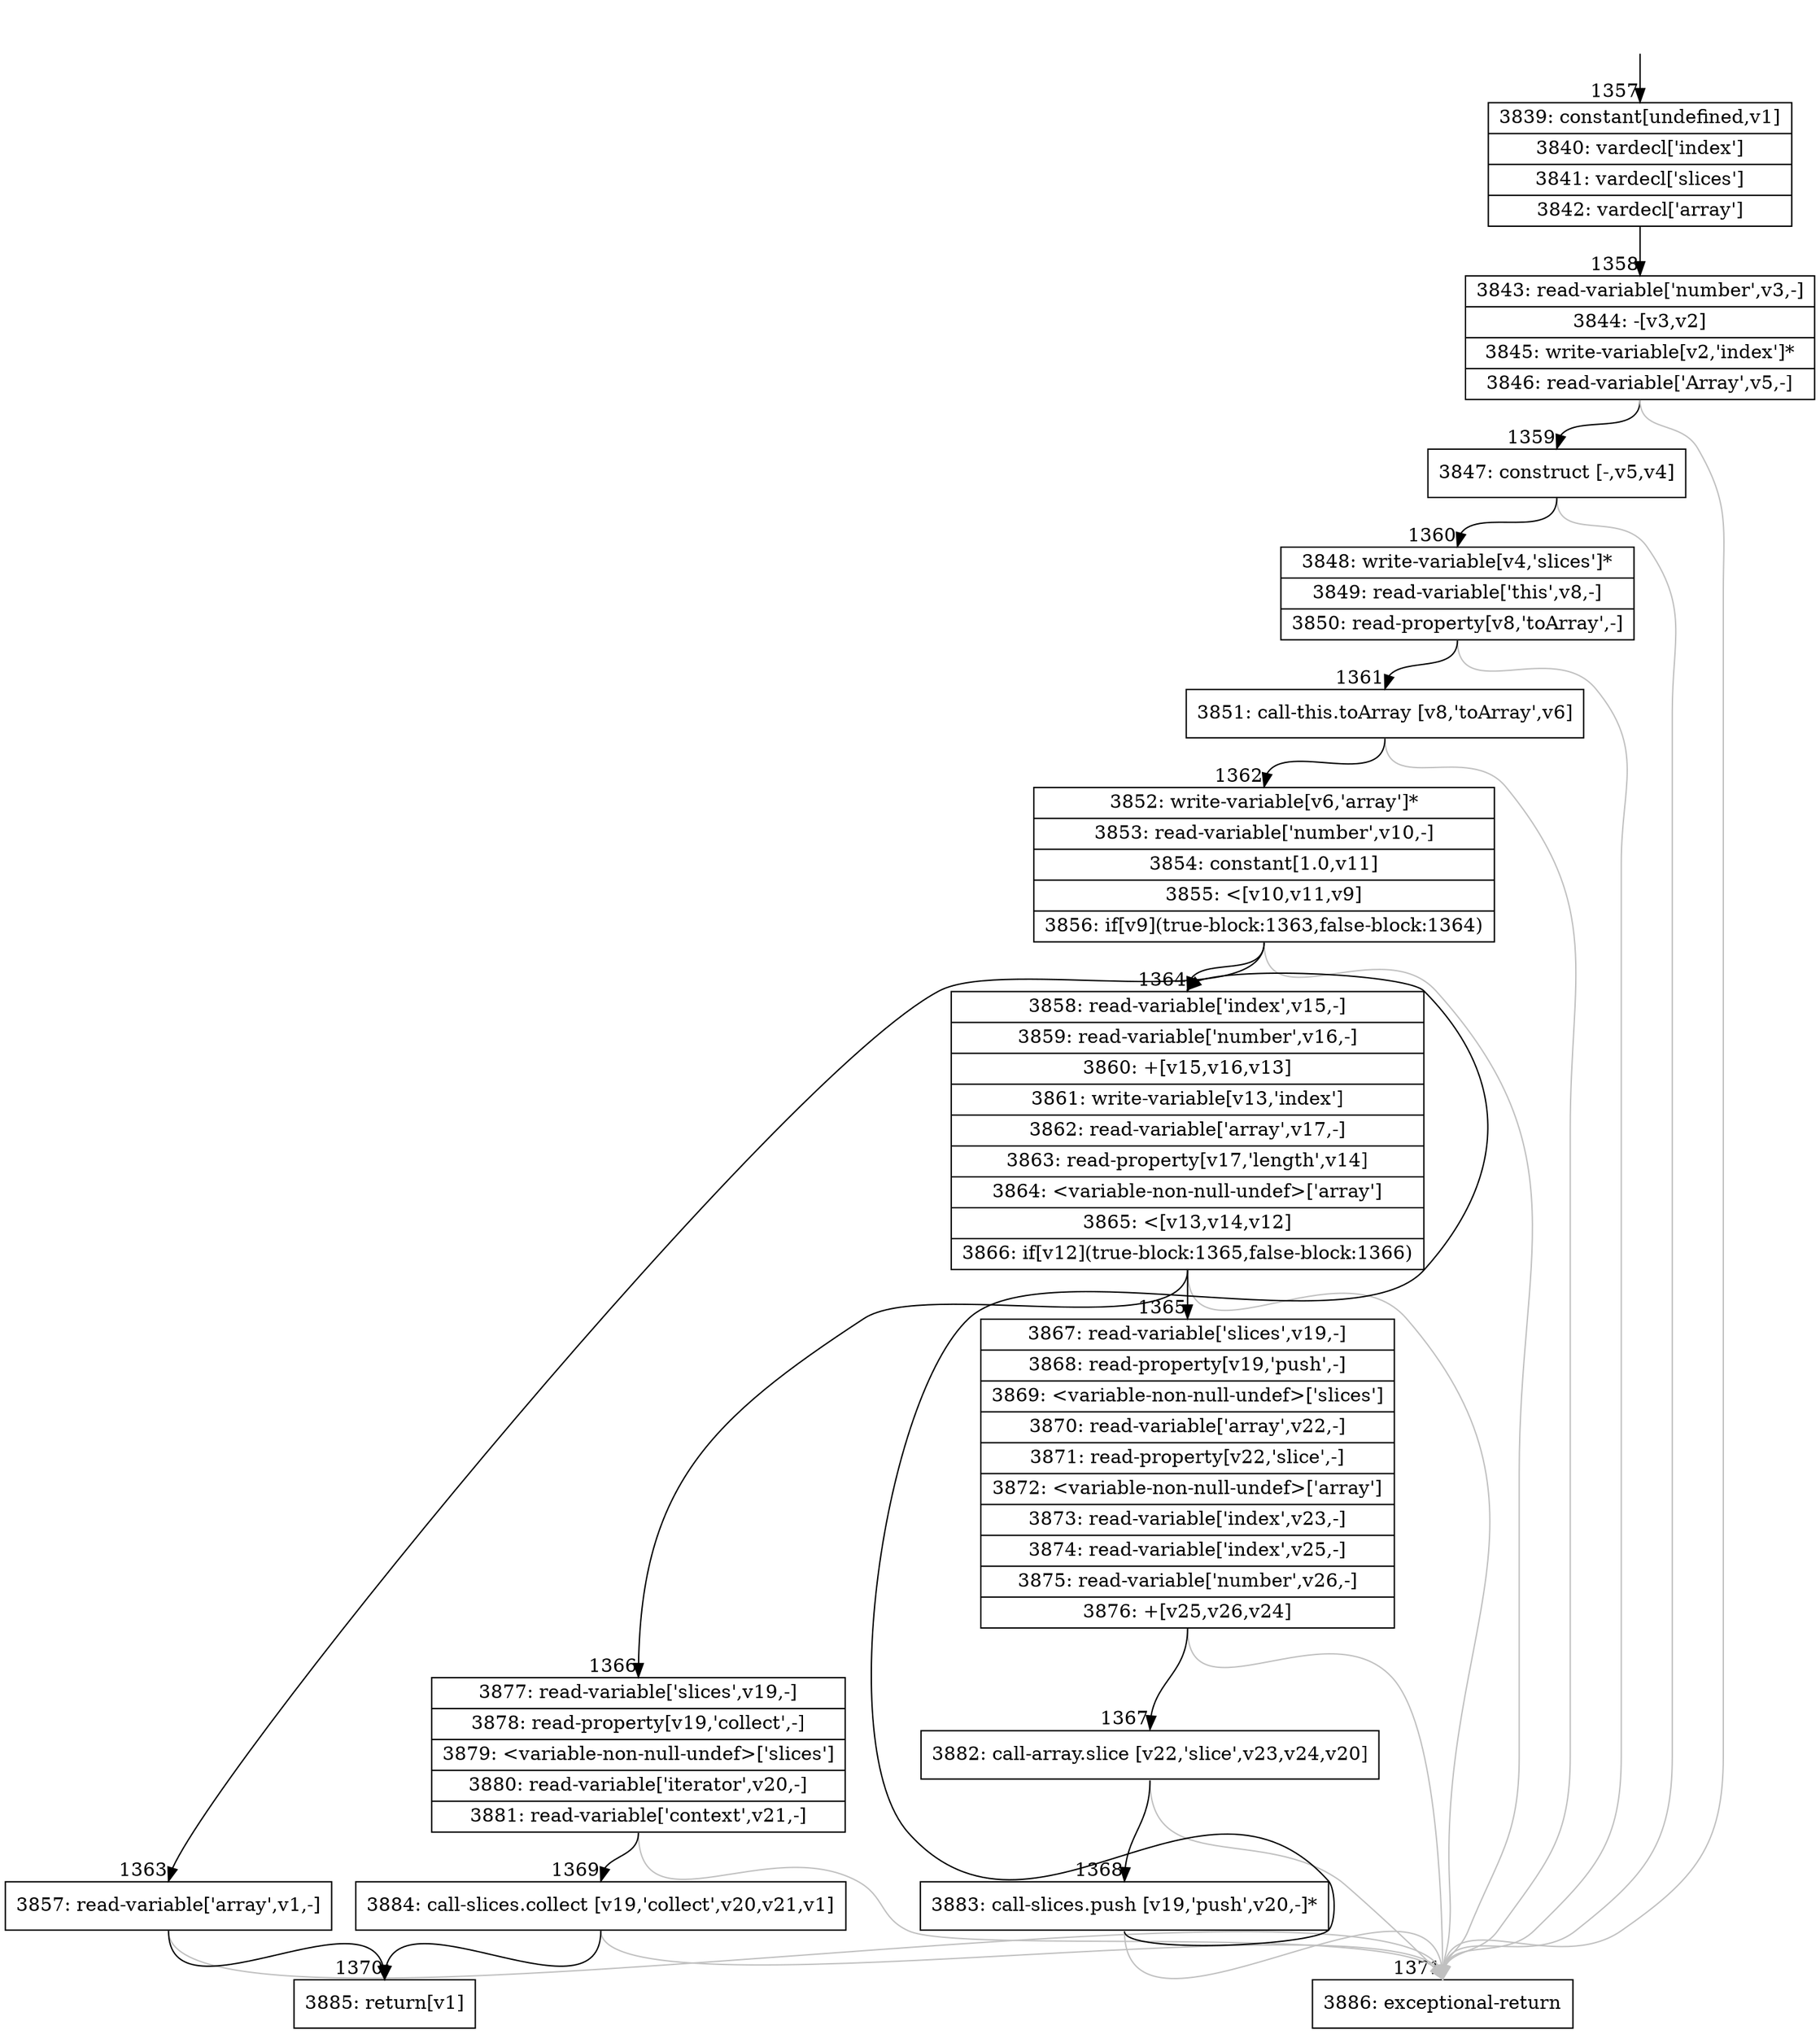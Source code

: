 digraph {
rankdir="TD"
BB_entry113[shape=none,label=""];
BB_entry113 -> BB1357 [tailport=s, headport=n, headlabel="    1357"]
BB1357 [shape=record label="{3839: constant[undefined,v1]|3840: vardecl['index']|3841: vardecl['slices']|3842: vardecl['array']}" ] 
BB1357 -> BB1358 [tailport=s, headport=n, headlabel="      1358"]
BB1358 [shape=record label="{3843: read-variable['number',v3,-]|3844: -[v3,v2]|3845: write-variable[v2,'index']*|3846: read-variable['Array',v5,-]}" ] 
BB1358 -> BB1359 [tailport=s, headport=n, headlabel="      1359"]
BB1358 -> BB1371 [tailport=s, headport=n, color=gray, headlabel="      1371"]
BB1359 [shape=record label="{3847: construct [-,v5,v4]}" ] 
BB1359 -> BB1360 [tailport=s, headport=n, headlabel="      1360"]
BB1359 -> BB1371 [tailport=s, headport=n, color=gray]
BB1360 [shape=record label="{3848: write-variable[v4,'slices']*|3849: read-variable['this',v8,-]|3850: read-property[v8,'toArray',-]}" ] 
BB1360 -> BB1361 [tailport=s, headport=n, headlabel="      1361"]
BB1360 -> BB1371 [tailport=s, headport=n, color=gray]
BB1361 [shape=record label="{3851: call-this.toArray [v8,'toArray',v6]}" ] 
BB1361 -> BB1362 [tailport=s, headport=n, headlabel="      1362"]
BB1361 -> BB1371 [tailport=s, headport=n, color=gray]
BB1362 [shape=record label="{3852: write-variable[v6,'array']*|3853: read-variable['number',v10,-]|3854: constant[1.0,v11]|3855: \<[v10,v11,v9]|3856: if[v9](true-block:1363,false-block:1364)}" ] 
BB1362 -> BB1363 [tailport=s, headport=n, headlabel="      1363"]
BB1362 -> BB1364 [tailport=s, headport=n, headlabel="      1364"]
BB1362 -> BB1371 [tailport=s, headport=n, color=gray]
BB1363 [shape=record label="{3857: read-variable['array',v1,-]}" ] 
BB1363 -> BB1370 [tailport=s, headport=n, headlabel="      1370"]
BB1363 -> BB1371 [tailport=s, headport=n, color=gray]
BB1364 [shape=record label="{3858: read-variable['index',v15,-]|3859: read-variable['number',v16,-]|3860: +[v15,v16,v13]|3861: write-variable[v13,'index']|3862: read-variable['array',v17,-]|3863: read-property[v17,'length',v14]|3864: \<variable-non-null-undef\>['array']|3865: \<[v13,v14,v12]|3866: if[v12](true-block:1365,false-block:1366)}" ] 
BB1364 -> BB1365 [tailport=s, headport=n, headlabel="      1365"]
BB1364 -> BB1366 [tailport=s, headport=n, headlabel="      1366"]
BB1364 -> BB1371 [tailport=s, headport=n, color=gray]
BB1365 [shape=record label="{3867: read-variable['slices',v19,-]|3868: read-property[v19,'push',-]|3869: \<variable-non-null-undef\>['slices']|3870: read-variable['array',v22,-]|3871: read-property[v22,'slice',-]|3872: \<variable-non-null-undef\>['array']|3873: read-variable['index',v23,-]|3874: read-variable['index',v25,-]|3875: read-variable['number',v26,-]|3876: +[v25,v26,v24]}" ] 
BB1365 -> BB1367 [tailport=s, headport=n, headlabel="      1367"]
BB1365 -> BB1371 [tailport=s, headport=n, color=gray]
BB1366 [shape=record label="{3877: read-variable['slices',v19,-]|3878: read-property[v19,'collect',-]|3879: \<variable-non-null-undef\>['slices']|3880: read-variable['iterator',v20,-]|3881: read-variable['context',v21,-]}" ] 
BB1366 -> BB1369 [tailport=s, headport=n, headlabel="      1369"]
BB1366 -> BB1371 [tailport=s, headport=n, color=gray]
BB1367 [shape=record label="{3882: call-array.slice [v22,'slice',v23,v24,v20]}" ] 
BB1367 -> BB1368 [tailport=s, headport=n, headlabel="      1368"]
BB1367 -> BB1371 [tailport=s, headport=n, color=gray]
BB1368 [shape=record label="{3883: call-slices.push [v19,'push',v20,-]*}" ] 
BB1368 -> BB1364 [tailport=s, headport=n]
BB1368 -> BB1371 [tailport=s, headport=n, color=gray]
BB1369 [shape=record label="{3884: call-slices.collect [v19,'collect',v20,v21,v1]}" ] 
BB1369 -> BB1370 [tailport=s, headport=n]
BB1369 -> BB1371 [tailport=s, headport=n, color=gray]
BB1370 [shape=record label="{3885: return[v1]}" ] 
BB1371 [shape=record label="{3886: exceptional-return}" ] 
//#$~ 871
}
